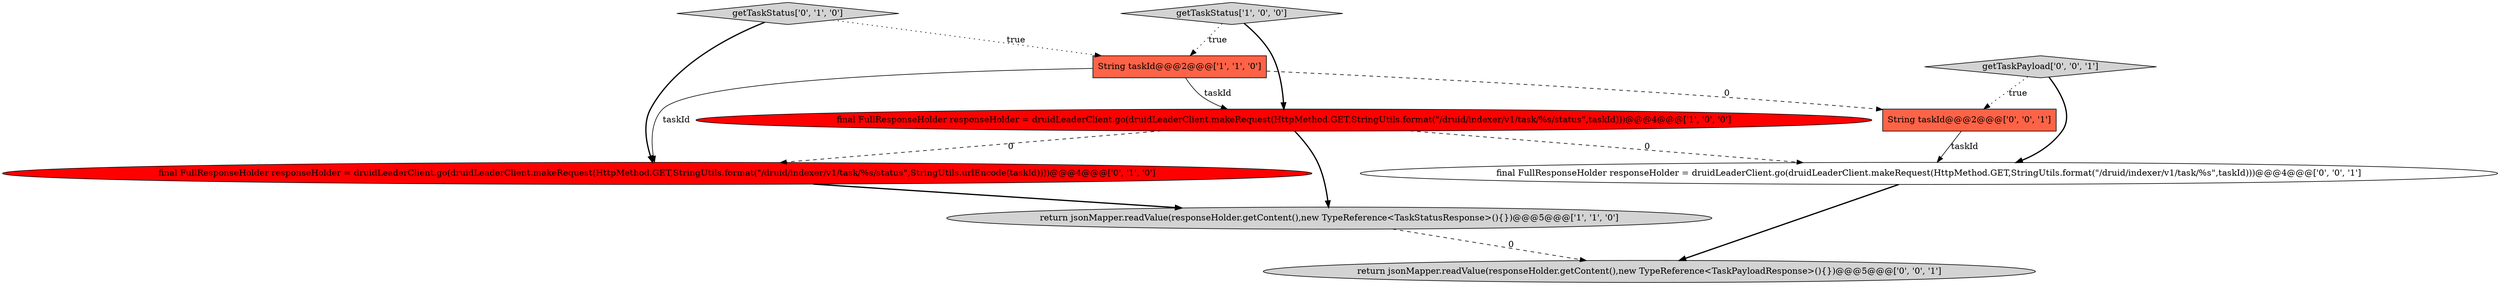 digraph {
1 [style = filled, label = "getTaskStatus['1', '0', '0']", fillcolor = lightgray, shape = diamond image = "AAA0AAABBB1BBB"];
7 [style = filled, label = "return jsonMapper.readValue(responseHolder.getContent(),new TypeReference<TaskPayloadResponse>(){})@@@5@@@['0', '0', '1']", fillcolor = lightgray, shape = ellipse image = "AAA0AAABBB3BBB"];
6 [style = filled, label = "final FullResponseHolder responseHolder = druidLeaderClient.go(druidLeaderClient.makeRequest(HttpMethod.GET,StringUtils.format(\"/druid/indexer/v1/task/%s\",taskId)))@@@4@@@['0', '0', '1']", fillcolor = white, shape = ellipse image = "AAA0AAABBB3BBB"];
3 [style = filled, label = "String taskId@@@2@@@['1', '1', '0']", fillcolor = tomato, shape = box image = "AAA0AAABBB1BBB"];
4 [style = filled, label = "final FullResponseHolder responseHolder = druidLeaderClient.go(druidLeaderClient.makeRequest(HttpMethod.GET,StringUtils.format(\"/druid/indexer/v1/task/%s/status\",StringUtils.urlEncode(taskId))))@@@4@@@['0', '1', '0']", fillcolor = red, shape = ellipse image = "AAA1AAABBB2BBB"];
8 [style = filled, label = "String taskId@@@2@@@['0', '0', '1']", fillcolor = tomato, shape = box image = "AAA0AAABBB3BBB"];
0 [style = filled, label = "return jsonMapper.readValue(responseHolder.getContent(),new TypeReference<TaskStatusResponse>(){})@@@5@@@['1', '1', '0']", fillcolor = lightgray, shape = ellipse image = "AAA0AAABBB1BBB"];
5 [style = filled, label = "getTaskStatus['0', '1', '0']", fillcolor = lightgray, shape = diamond image = "AAA0AAABBB2BBB"];
9 [style = filled, label = "getTaskPayload['0', '0', '1']", fillcolor = lightgray, shape = diamond image = "AAA0AAABBB3BBB"];
2 [style = filled, label = "final FullResponseHolder responseHolder = druidLeaderClient.go(druidLeaderClient.makeRequest(HttpMethod.GET,StringUtils.format(\"/druid/indexer/v1/task/%s/status\",taskId)))@@@4@@@['1', '0', '0']", fillcolor = red, shape = ellipse image = "AAA1AAABBB1BBB"];
3->4 [style = solid, label="taskId"];
3->8 [style = dashed, label="0"];
1->2 [style = bold, label=""];
2->0 [style = bold, label=""];
9->6 [style = bold, label=""];
9->8 [style = dotted, label="true"];
6->7 [style = bold, label=""];
5->3 [style = dotted, label="true"];
0->7 [style = dashed, label="0"];
8->6 [style = solid, label="taskId"];
5->4 [style = bold, label=""];
4->0 [style = bold, label=""];
2->4 [style = dashed, label="0"];
3->2 [style = solid, label="taskId"];
1->3 [style = dotted, label="true"];
2->6 [style = dashed, label="0"];
}

